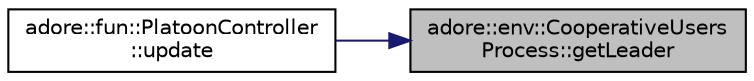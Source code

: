 digraph "adore::env::CooperativeUsersProcess::getLeader"
{
 // LATEX_PDF_SIZE
  edge [fontname="Helvetica",fontsize="10",labelfontname="Helvetica",labelfontsize="10"];
  node [fontname="Helvetica",fontsize="10",shape=record];
  rankdir="RL";
  Node1 [label="adore::env::CooperativeUsers\lProcess::getLeader",height=0.2,width=0.4,color="black", fillcolor="grey75", style="filled", fontcolor="black",tooltip=" "];
  Node1 -> Node2 [dir="back",color="midnightblue",fontsize="10",style="solid",fontname="Helvetica"];
  Node2 [label="adore::fun::PlatoonController\l::update",height=0.2,width=0.4,color="black", fillcolor="white", style="filled",URL="$classadore_1_1fun_1_1PlatoonController.html#a57a69bf1353314aefa6a571d96502aa0",tooltip=" "];
}
